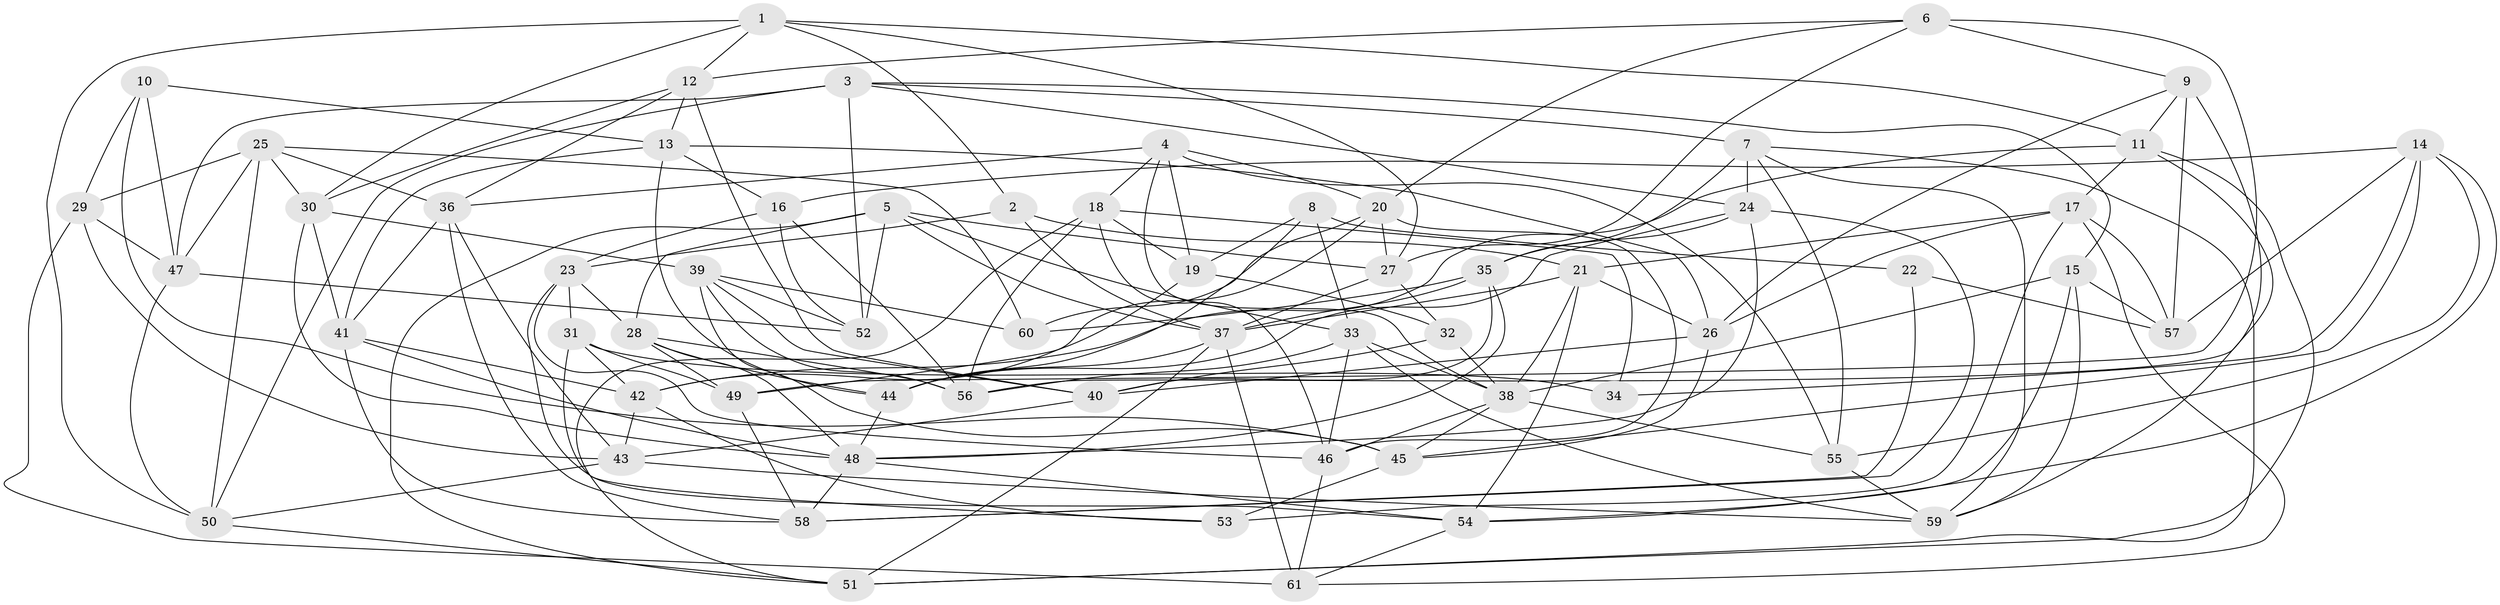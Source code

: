 // original degree distribution, {4: 1.0}
// Generated by graph-tools (version 1.1) at 2025/03/03/09/25 03:03:08]
// undirected, 61 vertices, 171 edges
graph export_dot {
graph [start="1"]
  node [color=gray90,style=filled];
  1;
  2;
  3;
  4;
  5;
  6;
  7;
  8;
  9;
  10;
  11;
  12;
  13;
  14;
  15;
  16;
  17;
  18;
  19;
  20;
  21;
  22;
  23;
  24;
  25;
  26;
  27;
  28;
  29;
  30;
  31;
  32;
  33;
  34;
  35;
  36;
  37;
  38;
  39;
  40;
  41;
  42;
  43;
  44;
  45;
  46;
  47;
  48;
  49;
  50;
  51;
  52;
  53;
  54;
  55;
  56;
  57;
  58;
  59;
  60;
  61;
  1 -- 2 [weight=1.0];
  1 -- 11 [weight=1.0];
  1 -- 12 [weight=1.0];
  1 -- 27 [weight=1.0];
  1 -- 30 [weight=1.0];
  1 -- 50 [weight=1.0];
  2 -- 21 [weight=1.0];
  2 -- 23 [weight=1.0];
  2 -- 37 [weight=1.0];
  3 -- 7 [weight=1.0];
  3 -- 15 [weight=1.0];
  3 -- 24 [weight=1.0];
  3 -- 47 [weight=1.0];
  3 -- 50 [weight=1.0];
  3 -- 52 [weight=1.0];
  4 -- 18 [weight=1.0];
  4 -- 19 [weight=1.0];
  4 -- 20 [weight=1.0];
  4 -- 36 [weight=1.0];
  4 -- 38 [weight=1.0];
  4 -- 55 [weight=1.0];
  5 -- 27 [weight=1.0];
  5 -- 28 [weight=1.0];
  5 -- 33 [weight=1.0];
  5 -- 37 [weight=1.0];
  5 -- 51 [weight=1.0];
  5 -- 52 [weight=1.0];
  6 -- 9 [weight=1.0];
  6 -- 12 [weight=1.0];
  6 -- 20 [weight=1.0];
  6 -- 27 [weight=1.0];
  6 -- 49 [weight=2.0];
  7 -- 24 [weight=1.0];
  7 -- 35 [weight=1.0];
  7 -- 51 [weight=1.0];
  7 -- 55 [weight=1.0];
  7 -- 59 [weight=1.0];
  8 -- 19 [weight=2.0];
  8 -- 22 [weight=2.0];
  8 -- 33 [weight=1.0];
  8 -- 44 [weight=1.0];
  9 -- 11 [weight=1.0];
  9 -- 26 [weight=1.0];
  9 -- 56 [weight=1.0];
  9 -- 57 [weight=2.0];
  10 -- 13 [weight=1.0];
  10 -- 29 [weight=1.0];
  10 -- 45 [weight=1.0];
  10 -- 47 [weight=1.0];
  11 -- 17 [weight=1.0];
  11 -- 42 [weight=1.0];
  11 -- 51 [weight=1.0];
  11 -- 59 [weight=1.0];
  12 -- 13 [weight=1.0];
  12 -- 30 [weight=1.0];
  12 -- 36 [weight=1.0];
  12 -- 40 [weight=1.0];
  13 -- 16 [weight=1.0];
  13 -- 26 [weight=1.0];
  13 -- 41 [weight=1.0];
  13 -- 44 [weight=1.0];
  14 -- 16 [weight=1.0];
  14 -- 34 [weight=1.0];
  14 -- 45 [weight=1.0];
  14 -- 54 [weight=1.0];
  14 -- 55 [weight=1.0];
  14 -- 57 [weight=1.0];
  15 -- 38 [weight=2.0];
  15 -- 54 [weight=1.0];
  15 -- 57 [weight=1.0];
  15 -- 59 [weight=1.0];
  16 -- 23 [weight=1.0];
  16 -- 52 [weight=2.0];
  16 -- 56 [weight=1.0];
  17 -- 21 [weight=1.0];
  17 -- 26 [weight=1.0];
  17 -- 53 [weight=1.0];
  17 -- 57 [weight=1.0];
  17 -- 61 [weight=1.0];
  18 -- 19 [weight=1.0];
  18 -- 34 [weight=1.0];
  18 -- 46 [weight=1.0];
  18 -- 51 [weight=1.0];
  18 -- 56 [weight=1.0];
  19 -- 32 [weight=1.0];
  19 -- 49 [weight=1.0];
  20 -- 27 [weight=1.0];
  20 -- 42 [weight=1.0];
  20 -- 46 [weight=1.0];
  20 -- 60 [weight=1.0];
  21 -- 26 [weight=1.0];
  21 -- 37 [weight=1.0];
  21 -- 38 [weight=1.0];
  21 -- 54 [weight=1.0];
  22 -- 57 [weight=1.0];
  22 -- 58 [weight=1.0];
  23 -- 28 [weight=1.0];
  23 -- 31 [weight=1.0];
  23 -- 46 [weight=1.0];
  23 -- 54 [weight=1.0];
  24 -- 35 [weight=1.0];
  24 -- 44 [weight=1.0];
  24 -- 48 [weight=1.0];
  24 -- 58 [weight=1.0];
  25 -- 29 [weight=1.0];
  25 -- 30 [weight=1.0];
  25 -- 36 [weight=1.0];
  25 -- 47 [weight=1.0];
  25 -- 50 [weight=1.0];
  25 -- 60 [weight=1.0];
  26 -- 40 [weight=1.0];
  26 -- 45 [weight=1.0];
  27 -- 32 [weight=1.0];
  27 -- 37 [weight=1.0];
  28 -- 44 [weight=1.0];
  28 -- 48 [weight=1.0];
  28 -- 49 [weight=1.0];
  28 -- 56 [weight=1.0];
  29 -- 43 [weight=1.0];
  29 -- 47 [weight=1.0];
  29 -- 61 [weight=2.0];
  30 -- 39 [weight=1.0];
  30 -- 41 [weight=1.0];
  30 -- 48 [weight=1.0];
  31 -- 34 [weight=2.0];
  31 -- 42 [weight=1.0];
  31 -- 49 [weight=1.0];
  31 -- 53 [weight=1.0];
  32 -- 38 [weight=1.0];
  32 -- 40 [weight=1.0];
  33 -- 38 [weight=1.0];
  33 -- 46 [weight=1.0];
  33 -- 56 [weight=1.0];
  33 -- 59 [weight=1.0];
  35 -- 37 [weight=1.0];
  35 -- 40 [weight=1.0];
  35 -- 48 [weight=1.0];
  35 -- 60 [weight=1.0];
  36 -- 41 [weight=1.0];
  36 -- 43 [weight=1.0];
  36 -- 58 [weight=1.0];
  37 -- 44 [weight=1.0];
  37 -- 51 [weight=1.0];
  37 -- 61 [weight=1.0];
  38 -- 45 [weight=1.0];
  38 -- 46 [weight=1.0];
  38 -- 55 [weight=2.0];
  39 -- 40 [weight=1.0];
  39 -- 45 [weight=1.0];
  39 -- 52 [weight=1.0];
  39 -- 56 [weight=1.0];
  39 -- 60 [weight=1.0];
  40 -- 43 [weight=1.0];
  41 -- 42 [weight=1.0];
  41 -- 48 [weight=1.0];
  41 -- 58 [weight=1.0];
  42 -- 43 [weight=1.0];
  42 -- 53 [weight=1.0];
  43 -- 50 [weight=1.0];
  43 -- 59 [weight=1.0];
  44 -- 48 [weight=1.0];
  45 -- 53 [weight=1.0];
  46 -- 61 [weight=1.0];
  47 -- 50 [weight=1.0];
  47 -- 52 [weight=1.0];
  48 -- 54 [weight=1.0];
  48 -- 58 [weight=1.0];
  49 -- 58 [weight=1.0];
  50 -- 51 [weight=1.0];
  54 -- 61 [weight=1.0];
  55 -- 59 [weight=1.0];
}
